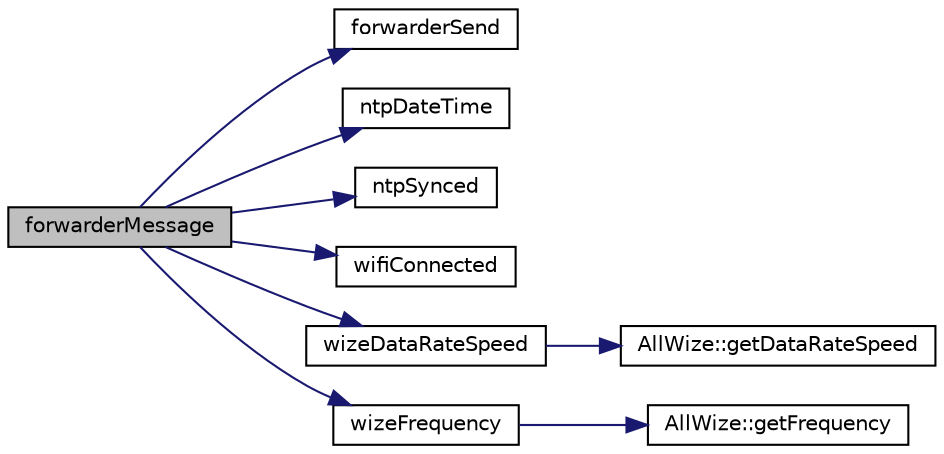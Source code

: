 digraph "forwarderMessage"
{
 // LATEX_PDF_SIZE
  edge [fontname="Helvetica",fontsize="10",labelfontname="Helvetica",labelfontsize="10"];
  node [fontname="Helvetica",fontsize="10",shape=record];
  rankdir="LR";
  Node1 [label="forwarderMessage",height=0.2,width=0.4,color="black", fillcolor="grey75", style="filled", fontcolor="black",tooltip=" "];
  Node1 -> Node2 [color="midnightblue",fontsize="10",style="solid",fontname="Helvetica"];
  Node2 [label="forwarderSend",height=0.2,width=0.4,color="black", fillcolor="white", style="filled",URL="$forwarder_8cpp.html#a4663d8490737595a72f0c5cfd24e0f89",tooltip=" "];
  Node1 -> Node3 [color="midnightblue",fontsize="10",style="solid",fontname="Helvetica"];
  Node3 [label="ntpDateTime",height=0.2,width=0.4,color="black", fillcolor="white", style="filled",URL="$ntp_8cpp.html#a10568245db35b122c3f432a867af3a1d",tooltip=" "];
  Node1 -> Node4 [color="midnightblue",fontsize="10",style="solid",fontname="Helvetica"];
  Node4 [label="ntpSynced",height=0.2,width=0.4,color="black", fillcolor="white", style="filled",URL="$ntp_8cpp.html#a38176e018674e131012199be52193c4d",tooltip=" "];
  Node1 -> Node5 [color="midnightblue",fontsize="10",style="solid",fontname="Helvetica"];
  Node5 [label="wifiConnected",height=0.2,width=0.4,color="black", fillcolor="white", style="filled",URL="$wifi_8cpp.html#ab541d765a7171f3f51309fd02fb8d8af",tooltip=" "];
  Node1 -> Node6 [color="midnightblue",fontsize="10",style="solid",fontname="Helvetica"];
  Node6 [label="wizeDataRateSpeed",height=0.2,width=0.4,color="black", fillcolor="white", style="filled",URL="$wize_8cpp.html#a3d81c9b3c3b6c358bbb8fbe3359d7299",tooltip=" "];
  Node6 -> Node7 [color="midnightblue",fontsize="10",style="solid",fontname="Helvetica"];
  Node7 [label="AllWize::getDataRateSpeed",height=0.2,width=0.4,color="black", fillcolor="white", style="filled",URL="$classAllWize.html#a4f53faaa5c99e32da82166e60346ff97",tooltip="Returns the speed for te given datarate."];
  Node1 -> Node8 [color="midnightblue",fontsize="10",style="solid",fontname="Helvetica"];
  Node8 [label="wizeFrequency",height=0.2,width=0.4,color="black", fillcolor="white", style="filled",URL="$wize_8cpp.html#a253b90fdb1262250343adfe88e32779b",tooltip=" "];
  Node8 -> Node9 [color="midnightblue",fontsize="10",style="solid",fontname="Helvetica"];
  Node9 [label="AllWize::getFrequency",height=0.2,width=0.4,color="black", fillcolor="white", style="filled",URL="$classAllWize.html#a2ac627fdb89f324641d741bbfcbab8ac",tooltip="Returns the frequency for the given channel."];
}
